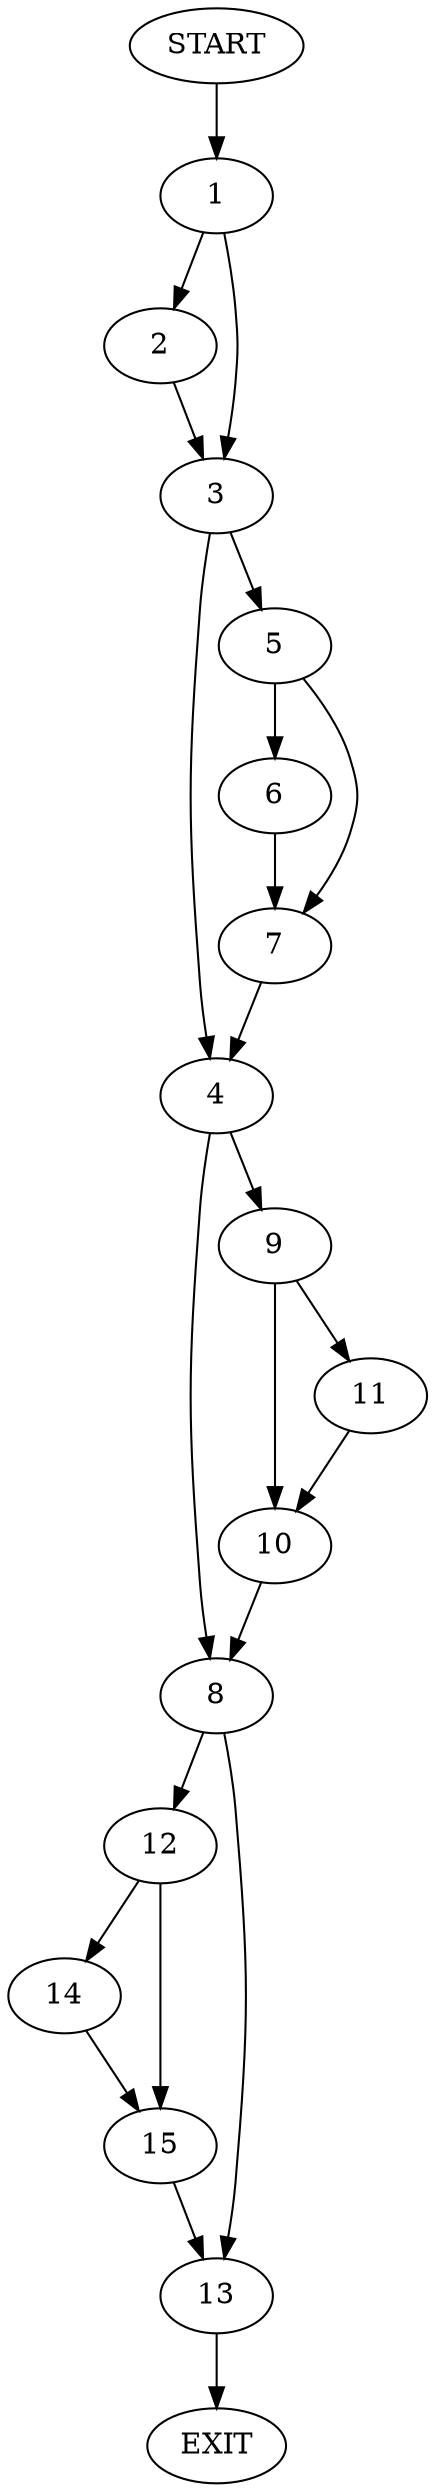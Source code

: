 digraph {
0 [label="START"]
16 [label="EXIT"]
0 -> 1
1 -> 2
1 -> 3
2 -> 3
3 -> 4
3 -> 5
5 -> 6
5 -> 7
4 -> 8
4 -> 9
6 -> 7
7 -> 4
9 -> 10
9 -> 11
8 -> 12
8 -> 13
10 -> 8
11 -> 10
12 -> 14
12 -> 15
13 -> 16
14 -> 15
15 -> 13
}
